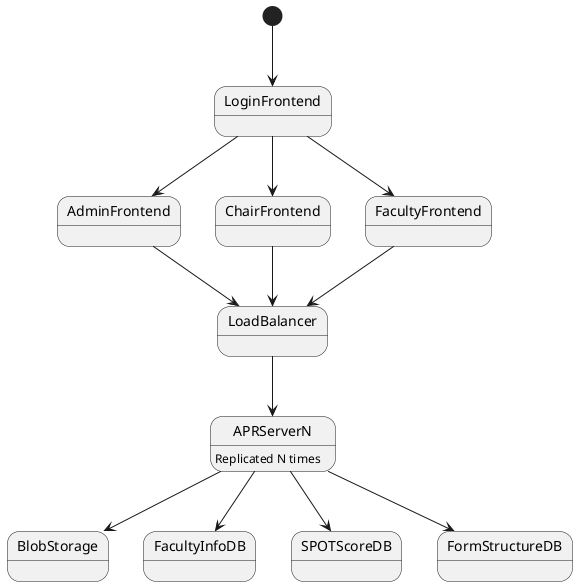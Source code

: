 @startuml

[*] --> LoginFrontend
LoginFrontend --> AdminFrontend
LoginFrontend --> ChairFrontend
LoginFrontend --> FacultyFrontend
FacultyFrontend --> LoadBalancer
ChairFrontend --> LoadBalancer
AdminFrontend --> LoadBalancer
LoadBalancer --> APRServerN
APRServerN --> BlobStorage
APRServerN --> FacultyInfoDB
APRServerN --> SPOTScoreDB
APRServerN --> FormStructureDB
APRServerN: Replicated N times

@enduml